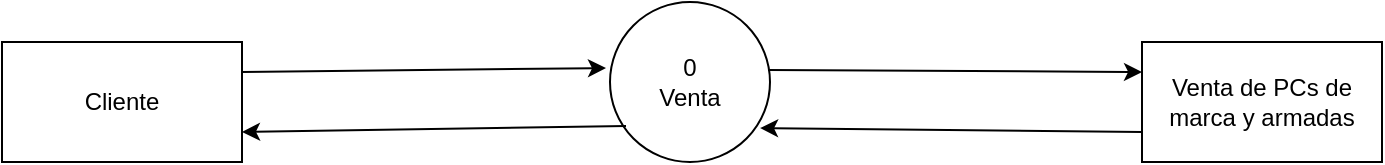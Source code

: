 <mxfile version="20.6.0" type="device" pages="3"><diagram id="JlCIYDVIMuuHaNlyHtl2" name="Página-1"><mxGraphModel dx="942" dy="614" grid="1" gridSize="10" guides="1" tooltips="1" connect="1" arrows="1" fold="1" page="1" pageScale="1" pageWidth="827" pageHeight="1169" math="0" shadow="0"><root><mxCell id="0"/><mxCell id="1" parent="0"/><mxCell id="OkcXuzBDkdZ_jUFeju2h-2" value="Cliente" style="rounded=0;whiteSpace=wrap;html=1;" parent="1" vertex="1"><mxGeometry x="69" y="565" width="120" height="60" as="geometry"/></mxCell><mxCell id="OkcXuzBDkdZ_jUFeju2h-3" value="Venta de PCs de marca y armadas" style="rounded=0;whiteSpace=wrap;html=1;" parent="1" vertex="1"><mxGeometry x="639" y="565" width="120" height="60" as="geometry"/></mxCell><mxCell id="OkcXuzBDkdZ_jUFeju2h-4" value="0&lt;br&gt;Venta" style="ellipse;whiteSpace=wrap;html=1;aspect=fixed;" parent="1" vertex="1"><mxGeometry x="373" y="545" width="80" height="80" as="geometry"/></mxCell><mxCell id="OkcXuzBDkdZ_jUFeju2h-6" value="" style="endArrow=classic;html=1;rounded=0;exitX=1;exitY=0.25;exitDx=0;exitDy=0;entryX=-0.025;entryY=0.413;entryDx=0;entryDy=0;entryPerimeter=0;" parent="1" source="OkcXuzBDkdZ_jUFeju2h-2" target="OkcXuzBDkdZ_jUFeju2h-4" edge="1"><mxGeometry width="50" height="50" relative="1" as="geometry"><mxPoint x="219" y="575" as="sourcePoint"/><mxPoint x="269" y="525" as="targetPoint"/></mxGeometry></mxCell><mxCell id="OkcXuzBDkdZ_jUFeju2h-7" value="" style="endArrow=classic;html=1;rounded=0;exitX=0.988;exitY=0.425;exitDx=0;exitDy=0;exitPerimeter=0;entryX=0;entryY=0.25;entryDx=0;entryDy=0;" parent="1" source="OkcXuzBDkdZ_jUFeju2h-4" target="OkcXuzBDkdZ_jUFeju2h-3" edge="1"><mxGeometry width="50" height="50" relative="1" as="geometry"><mxPoint x="509" y="585" as="sourcePoint"/><mxPoint x="559" y="535" as="targetPoint"/></mxGeometry></mxCell><mxCell id="OkcXuzBDkdZ_jUFeju2h-8" value="" style="endArrow=classic;html=1;rounded=0;entryX=0.938;entryY=0.788;entryDx=0;entryDy=0;exitX=0;exitY=0.75;exitDx=0;exitDy=0;entryPerimeter=0;" parent="1" source="OkcXuzBDkdZ_jUFeju2h-3" target="OkcXuzBDkdZ_jUFeju2h-4" edge="1"><mxGeometry width="50" height="50" relative="1" as="geometry"><mxPoint x="569" y="755" as="sourcePoint"/><mxPoint x="619" y="705" as="targetPoint"/></mxGeometry></mxCell><mxCell id="OkcXuzBDkdZ_jUFeju2h-9" value="" style="endArrow=classic;html=1;rounded=0;entryX=1;entryY=0.75;entryDx=0;entryDy=0;exitX=0.1;exitY=0.775;exitDx=0;exitDy=0;exitPerimeter=0;" parent="1" source="OkcXuzBDkdZ_jUFeju2h-4" target="OkcXuzBDkdZ_jUFeju2h-2" edge="1"><mxGeometry width="50" height="50" relative="1" as="geometry"><mxPoint x="209" y="665" as="sourcePoint"/><mxPoint x="259" y="615" as="targetPoint"/></mxGeometry></mxCell></root></mxGraphModel></diagram><diagram id="cOOn2jHi-ZAvTjobXQex" name="Página-2"><mxGraphModel dx="942" dy="614" grid="1" gridSize="10" guides="1" tooltips="1" connect="1" arrows="1" fold="1" page="1" pageScale="1" pageWidth="827" pageHeight="1169" math="0" shadow="0"><root><mxCell id="0"/><mxCell id="1" parent="0"/><mxCell id="FzUiKEEJ6RFpn3iueynB-1" value="Cliente" style="rounded=0;whiteSpace=wrap;html=1;" parent="1" vertex="1"><mxGeometry x="70" y="560" width="120" height="60" as="geometry"/></mxCell><mxCell id="dluBunno0FtTDAHmk23z-1" value="Venta de PCs de marca y armadas" style="rounded=0;whiteSpace=wrap;html=1;" parent="1" vertex="1"><mxGeometry x="640" y="560" width="120" height="60" as="geometry"/></mxCell><mxCell id="dluBunno0FtTDAHmk23z-19" style="edgeStyle=orthogonalEdgeStyle;rounded=0;orthogonalLoop=1;jettySize=auto;html=1;" parent="1" source="dluBunno0FtTDAHmk23z-3" target="dluBunno0FtTDAHmk23z-4" edge="1"><mxGeometry relative="1" as="geometry"/></mxCell><mxCell id="dluBunno0FtTDAHmk23z-3" value="1&lt;br&gt;Ingresar a la app" style="ellipse;whiteSpace=wrap;html=1;aspect=fixed;" parent="1" vertex="1"><mxGeometry x="194" y="440" width="80" height="80" as="geometry"/></mxCell><mxCell id="dluBunno0FtTDAHmk23z-20" style="edgeStyle=orthogonalEdgeStyle;rounded=0;orthogonalLoop=1;jettySize=auto;html=1;" parent="1" source="dluBunno0FtTDAHmk23z-4" target="dluBunno0FtTDAHmk23z-5" edge="1"><mxGeometry relative="1" as="geometry"/></mxCell><mxCell id="dluBunno0FtTDAHmk23z-4" value="1&lt;br&gt;Elegir componentes de pc" style="ellipse;whiteSpace=wrap;html=1;aspect=fixed;" parent="1" vertex="1"><mxGeometry x="314" y="440" width="80" height="80" as="geometry"/></mxCell><mxCell id="Sl7D1LTDdSffF-syqgEk-3" style="edgeStyle=orthogonalEdgeStyle;rounded=0;orthogonalLoop=1;jettySize=auto;html=1;entryX=0;entryY=0.5;entryDx=0;entryDy=0;" edge="1" parent="1" source="dluBunno0FtTDAHmk23z-5" target="Sl7D1LTDdSffF-syqgEk-2"><mxGeometry relative="1" as="geometry"/></mxCell><mxCell id="dluBunno0FtTDAHmk23z-5" value="1&lt;br&gt;pagar pedido" style="ellipse;whiteSpace=wrap;html=1;aspect=fixed;" parent="1" vertex="1"><mxGeometry x="434" y="440" width="80" height="80" as="geometry"/></mxCell><mxCell id="dluBunno0FtTDAHmk23z-27" style="edgeStyle=orthogonalEdgeStyle;rounded=0;orthogonalLoop=1;jettySize=auto;html=1;entryX=0.5;entryY=1;entryDx=0;entryDy=0;" parent="1" source="dluBunno0FtTDAHmk23z-6" target="FzUiKEEJ6RFpn3iueynB-1" edge="1"><mxGeometry relative="1" as="geometry"/></mxCell><mxCell id="dluBunno0FtTDAHmk23z-6" value="1&lt;br&gt;recibir el pedido" style="ellipse;whiteSpace=wrap;html=1;aspect=fixed;" parent="1" vertex="1"><mxGeometry x="240" y="680" width="80" height="80" as="geometry"/></mxCell><mxCell id="dluBunno0FtTDAHmk23z-26" style="edgeStyle=orthogonalEdgeStyle;rounded=0;orthogonalLoop=1;jettySize=auto;html=1;entryX=1;entryY=0.5;entryDx=0;entryDy=0;" parent="1" source="dluBunno0FtTDAHmk23z-7" target="dluBunno0FtTDAHmk23z-6" edge="1"><mxGeometry relative="1" as="geometry"/></mxCell><mxCell id="dluBunno0FtTDAHmk23z-7" value="1&lt;br&gt;Entregar Factura" style="ellipse;whiteSpace=wrap;html=1;aspect=fixed;" parent="1" vertex="1"><mxGeometry x="374" y="680" width="80" height="80" as="geometry"/></mxCell><mxCell id="dluBunno0FtTDAHmk23z-25" style="edgeStyle=orthogonalEdgeStyle;rounded=0;orthogonalLoop=1;jettySize=auto;html=1;entryX=1;entryY=0.5;entryDx=0;entryDy=0;" parent="1" source="dluBunno0FtTDAHmk23z-8" target="dluBunno0FtTDAHmk23z-7" edge="1"><mxGeometry relative="1" as="geometry"/></mxCell><mxCell id="dluBunno0FtTDAHmk23z-8" value="1&lt;br&gt;controlar el pago" style="ellipse;whiteSpace=wrap;html=1;aspect=fixed;" parent="1" vertex="1"><mxGeometry x="510" y="680" width="80" height="80" as="geometry"/></mxCell><mxCell id="dluBunno0FtTDAHmk23z-18" value="" style="endArrow=classic;html=1;rounded=0;exitX=0.5;exitY=0;exitDx=0;exitDy=0;entryX=0;entryY=0.5;entryDx=0;entryDy=0;" parent="1" source="FzUiKEEJ6RFpn3iueynB-1" target="dluBunno0FtTDAHmk23z-3" edge="1"><mxGeometry width="50" height="50" relative="1" as="geometry"><mxPoint x="130" y="540" as="sourcePoint"/><mxPoint x="180" y="490" as="targetPoint"/><Array as="points"><mxPoint x="130" y="480"/></Array></mxGeometry></mxCell><mxCell id="dluBunno0FtTDAHmk23z-24" value="" style="endArrow=classic;html=1;rounded=0;exitX=0.5;exitY=1;exitDx=0;exitDy=0;entryX=1;entryY=0.5;entryDx=0;entryDy=0;" parent="1" source="dluBunno0FtTDAHmk23z-1" target="dluBunno0FtTDAHmk23z-8" edge="1"><mxGeometry width="50" height="50" relative="1" as="geometry"><mxPoint x="690" y="740" as="sourcePoint"/><mxPoint x="740" y="690" as="targetPoint"/><Array as="points"><mxPoint x="700" y="720"/></Array></mxGeometry></mxCell><mxCell id="Sl7D1LTDdSffF-syqgEk-4" style="edgeStyle=orthogonalEdgeStyle;rounded=0;orthogonalLoop=1;jettySize=auto;html=1;entryX=0.5;entryY=0;entryDx=0;entryDy=0;" edge="1" parent="1" source="Sl7D1LTDdSffF-syqgEk-2" target="dluBunno0FtTDAHmk23z-1"><mxGeometry relative="1" as="geometry"/></mxCell><mxCell id="Sl7D1LTDdSffF-syqgEk-2" value="1&lt;br&gt;Almacenar Pedio" style="ellipse;whiteSpace=wrap;html=1;aspect=fixed;" vertex="1" parent="1"><mxGeometry x="554" y="440" width="80" height="80" as="geometry"/></mxCell></root></mxGraphModel></diagram><diagram id="chCY7KGBgyt8nZz_Lkdp" name="Página-3"><mxGraphModel dx="942" dy="614" grid="1" gridSize="10" guides="1" tooltips="1" connect="1" arrows="1" fold="1" page="1" pageScale="1" pageWidth="827" pageHeight="1169" math="0" shadow="0"><root><mxCell id="0"/><mxCell id="1" parent="0"/><mxCell id="WpotnJ8O8tNYXdTPHoDb-1" style="edgeStyle=orthogonalEdgeStyle;rounded=0;orthogonalLoop=1;jettySize=auto;html=1;entryX=0;entryY=0.5;entryDx=0;entryDy=0;" parent="1" source="fbpZi_Ee5lGf6N093u8d-1" target="XqJpy3vqfaICAcn4aC36-1" edge="1"><mxGeometry relative="1" as="geometry"/></mxCell><mxCell id="fbpZi_Ee5lGf6N093u8d-1" value="Cliente" style="rounded=0;whiteSpace=wrap;html=1;" parent="1" vertex="1"><mxGeometry x="20" y="555" width="120" height="60" as="geometry"/></mxCell><mxCell id="fbpZi_Ee5lGf6N093u8d-2" value="Venta de PCs de marca y armadas" style="rounded=0;whiteSpace=wrap;html=1;" parent="1" vertex="1"><mxGeometry x="690" y="555" width="120" height="60" as="geometry"/></mxCell><mxCell id="WpotnJ8O8tNYXdTPHoDb-7" style="edgeStyle=orthogonalEdgeStyle;rounded=0;orthogonalLoop=1;jettySize=auto;html=1;entryX=0;entryY=0.5;entryDx=0;entryDy=0;" parent="1" source="XqJpy3vqfaICAcn4aC36-1" target="WpotnJ8O8tNYXdTPHoDb-2" edge="1"><mxGeometry relative="1" as="geometry"/></mxCell><mxCell id="XqJpy3vqfaICAcn4aC36-1" value="2&lt;br&gt;Ingresar a la app" style="ellipse;whiteSpace=wrap;html=1;aspect=fixed;" parent="1" vertex="1"><mxGeometry x="100" y="400" width="80" height="80" as="geometry"/></mxCell><mxCell id="WpotnJ8O8tNYXdTPHoDb-8" style="edgeStyle=orthogonalEdgeStyle;rounded=0;orthogonalLoop=1;jettySize=auto;html=1;entryX=0;entryY=0.5;entryDx=0;entryDy=0;" parent="1" source="WpotnJ8O8tNYXdTPHoDb-2" target="WpotnJ8O8tNYXdTPHoDb-3" edge="1"><mxGeometry relative="1" as="geometry"/></mxCell><mxCell id="WpotnJ8O8tNYXdTPHoDb-2" value="2&lt;br&gt;Se registra" style="ellipse;whiteSpace=wrap;html=1;aspect=fixed;" parent="1" vertex="1"><mxGeometry x="220" y="400" width="80" height="80" as="geometry"/></mxCell><mxCell id="WLcQHXHt1rbJMWNw0Lb9-10" style="edgeStyle=orthogonalEdgeStyle;rounded=0;orthogonalLoop=1;jettySize=auto;html=1;entryX=0;entryY=0.5;entryDx=0;entryDy=0;" parent="1" source="WpotnJ8O8tNYXdTPHoDb-3" target="WLcQHXHt1rbJMWNw0Lb9-9" edge="1"><mxGeometry relative="1" as="geometry"/></mxCell><mxCell id="WpotnJ8O8tNYXdTPHoDb-3" value="2&lt;br&gt;Elegir componentes de pc" style="ellipse;whiteSpace=wrap;html=1;aspect=fixed;" parent="1" vertex="1"><mxGeometry x="340" y="400" width="80" height="80" as="geometry"/></mxCell><mxCell id="IMWZqJ4i30PTzgjq0m-y-1" style="edgeStyle=orthogonalEdgeStyle;rounded=0;orthogonalLoop=1;jettySize=auto;html=1;entryX=0;entryY=0.5;entryDx=0;entryDy=0;" edge="1" parent="1" source="WpotnJ8O8tNYXdTPHoDb-4" target="f-sVWGz-yDy30cThW9VO-1"><mxGeometry relative="1" as="geometry"/></mxCell><mxCell id="WpotnJ8O8tNYXdTPHoDb-4" value="2&lt;br&gt;Pagar pedido" style="ellipse;whiteSpace=wrap;html=1;aspect=fixed;" parent="1" vertex="1"><mxGeometry x="580" y="400" width="80" height="80" as="geometry"/></mxCell><mxCell id="OTypGrHFSha50ybTHycb-10" value="2&lt;br&gt;si compro una vez, es 5% de descuento" style="ellipse;whiteSpace=wrap;html=1;aspect=fixed;" parent="1" vertex="1"><mxGeometry x="460" y="290" width="80" height="80" as="geometry"/></mxCell><mxCell id="OTypGrHFSha50ybTHycb-15" value="" style="endArrow=classic;html=1;rounded=0;exitX=1;exitY=0.5;exitDx=0;exitDy=0;entryX=0.5;entryY=0;entryDx=0;entryDy=0;" parent="1" source="OTypGrHFSha50ybTHycb-10" target="WpotnJ8O8tNYXdTPHoDb-4" edge="1"><mxGeometry width="50" height="50" relative="1" as="geometry"><mxPoint x="650" y="360" as="sourcePoint"/><mxPoint x="700" y="310" as="targetPoint"/><Array as="points"><mxPoint x="620" y="330"/></Array></mxGeometry></mxCell><mxCell id="WLcQHXHt1rbJMWNw0Lb9-5" style="edgeStyle=orthogonalEdgeStyle;rounded=0;orthogonalLoop=1;jettySize=auto;html=1;entryX=1;entryY=0.5;entryDx=0;entryDy=0;" parent="1" source="BZWotEQDmCgN_dqpwaxZ-1" target="BZWotEQDmCgN_dqpwaxZ-2" edge="1"><mxGeometry relative="1" as="geometry"/></mxCell><mxCell id="BZWotEQDmCgN_dqpwaxZ-1" value="2&lt;br&gt;Controla Pago" style="ellipse;whiteSpace=wrap;html=1;aspect=fixed;" parent="1" vertex="1"><mxGeometry x="600" y="690" width="80" height="80" as="geometry"/></mxCell><mxCell id="WLcQHXHt1rbJMWNw0Lb9-6" style="edgeStyle=orthogonalEdgeStyle;rounded=0;orthogonalLoop=1;jettySize=auto;html=1;entryX=1;entryY=0.5;entryDx=0;entryDy=0;" parent="1" source="BZWotEQDmCgN_dqpwaxZ-2" target="BZWotEQDmCgN_dqpwaxZ-3" edge="1"><mxGeometry relative="1" as="geometry"/></mxCell><mxCell id="BZWotEQDmCgN_dqpwaxZ-2" value="2&lt;br&gt;Verificando Datos" style="ellipse;whiteSpace=wrap;html=1;aspect=fixed;" parent="1" vertex="1"><mxGeometry x="450" y="690" width="80" height="80" as="geometry"/></mxCell><mxCell id="WLcQHXHt1rbJMWNw0Lb9-7" style="edgeStyle=orthogonalEdgeStyle;rounded=0;orthogonalLoop=1;jettySize=auto;html=1;entryX=1;entryY=0.5;entryDx=0;entryDy=0;" parent="1" source="BZWotEQDmCgN_dqpwaxZ-3" target="BZWotEQDmCgN_dqpwaxZ-4" edge="1"><mxGeometry relative="1" as="geometry"/></mxCell><mxCell id="BZWotEQDmCgN_dqpwaxZ-3" value="2&lt;br&gt;Entregar Factura" style="ellipse;whiteSpace=wrap;html=1;aspect=fixed;" parent="1" vertex="1"><mxGeometry x="300" y="690" width="80" height="80" as="geometry"/></mxCell><mxCell id="WLcQHXHt1rbJMWNw0Lb9-8" style="edgeStyle=orthogonalEdgeStyle;rounded=0;orthogonalLoop=1;jettySize=auto;html=1;entryX=0.5;entryY=1;entryDx=0;entryDy=0;" parent="1" source="BZWotEQDmCgN_dqpwaxZ-4" target="fbpZi_Ee5lGf6N093u8d-1" edge="1"><mxGeometry relative="1" as="geometry"/></mxCell><mxCell id="BZWotEQDmCgN_dqpwaxZ-4" value="2&lt;br&gt;Recibir pedido" style="ellipse;whiteSpace=wrap;html=1;aspect=fixed;" parent="1" vertex="1"><mxGeometry x="150" y="690" width="80" height="80" as="geometry"/></mxCell><mxCell id="WLcQHXHt1rbJMWNw0Lb9-4" value="" style="endArrow=classic;html=1;rounded=0;exitX=0.5;exitY=1;exitDx=0;exitDy=0;entryX=1;entryY=0.5;entryDx=0;entryDy=0;" parent="1" source="fbpZi_Ee5lGf6N093u8d-2" target="BZWotEQDmCgN_dqpwaxZ-1" edge="1"><mxGeometry width="50" height="50" relative="1" as="geometry"><mxPoint x="740" y="770" as="sourcePoint"/><mxPoint x="790" y="720" as="targetPoint"/><Array as="points"><mxPoint x="750" y="730"/></Array></mxGeometry></mxCell><mxCell id="WLcQHXHt1rbJMWNw0Lb9-11" style="edgeStyle=orthogonalEdgeStyle;rounded=0;orthogonalLoop=1;jettySize=auto;html=1;entryX=0;entryY=0.5;entryDx=0;entryDy=0;" parent="1" source="WLcQHXHt1rbJMWNw0Lb9-9" target="WpotnJ8O8tNYXdTPHoDb-4" edge="1"><mxGeometry relative="1" as="geometry"/></mxCell><mxCell id="WLcQHXHt1rbJMWNw0Lb9-12" style="edgeStyle=orthogonalEdgeStyle;rounded=0;orthogonalLoop=1;jettySize=auto;html=1;entryX=0.5;entryY=1;entryDx=0;entryDy=0;" parent="1" source="WLcQHXHt1rbJMWNw0Lb9-9" target="OTypGrHFSha50ybTHycb-10" edge="1"><mxGeometry relative="1" as="geometry"/></mxCell><mxCell id="WLcQHXHt1rbJMWNw0Lb9-9" value="2&lt;br&gt;Elegir marca" style="ellipse;whiteSpace=wrap;html=1;aspect=fixed;" parent="1" vertex="1"><mxGeometry x="460" y="400" width="80" height="80" as="geometry"/></mxCell><mxCell id="IMWZqJ4i30PTzgjq0m-y-2" style="edgeStyle=orthogonalEdgeStyle;rounded=0;orthogonalLoop=1;jettySize=auto;html=1;entryX=0.5;entryY=0;entryDx=0;entryDy=0;" edge="1" parent="1" source="f-sVWGz-yDy30cThW9VO-1" target="fbpZi_Ee5lGf6N093u8d-2"><mxGeometry relative="1" as="geometry"/></mxCell><mxCell id="f-sVWGz-yDy30cThW9VO-1" value="2&lt;br&gt;Almacenar&lt;br&gt;pedido" style="ellipse;whiteSpace=wrap;html=1;aspect=fixed;" vertex="1" parent="1"><mxGeometry x="710" y="400" width="80" height="80" as="geometry"/></mxCell></root></mxGraphModel></diagram></mxfile>
